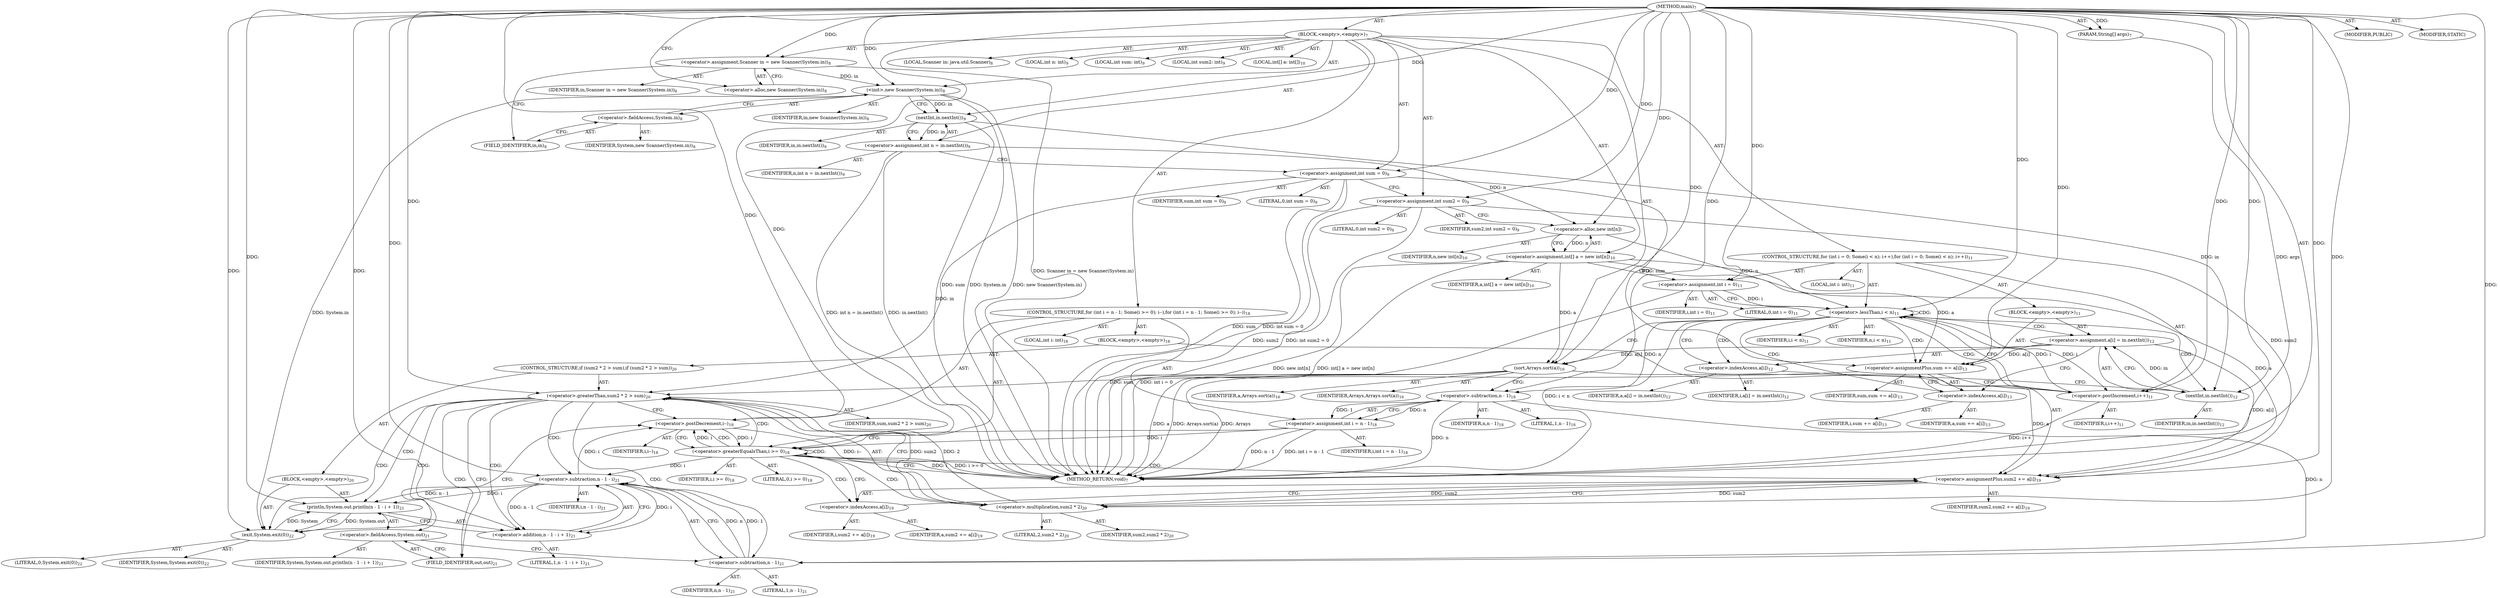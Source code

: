 digraph "main" {  
"19" [label = <(METHOD,main)<SUB>7</SUB>> ]
"20" [label = <(PARAM,String[] args)<SUB>7</SUB>> ]
"21" [label = <(BLOCK,&lt;empty&gt;,&lt;empty&gt;)<SUB>7</SUB>> ]
"4" [label = <(LOCAL,Scanner in: java.util.Scanner)<SUB>8</SUB>> ]
"22" [label = <(&lt;operator&gt;.assignment,Scanner in = new Scanner(System.in))<SUB>8</SUB>> ]
"23" [label = <(IDENTIFIER,in,Scanner in = new Scanner(System.in))<SUB>8</SUB>> ]
"24" [label = <(&lt;operator&gt;.alloc,new Scanner(System.in))<SUB>8</SUB>> ]
"25" [label = <(&lt;init&gt;,new Scanner(System.in))<SUB>8</SUB>> ]
"3" [label = <(IDENTIFIER,in,new Scanner(System.in))<SUB>8</SUB>> ]
"26" [label = <(&lt;operator&gt;.fieldAccess,System.in)<SUB>8</SUB>> ]
"27" [label = <(IDENTIFIER,System,new Scanner(System.in))<SUB>8</SUB>> ]
"28" [label = <(FIELD_IDENTIFIER,in,in)<SUB>8</SUB>> ]
"29" [label = <(LOCAL,int n: int)<SUB>9</SUB>> ]
"30" [label = <(LOCAL,int sum: int)<SUB>9</SUB>> ]
"31" [label = <(LOCAL,int sum2: int)<SUB>9</SUB>> ]
"32" [label = <(&lt;operator&gt;.assignment,int n = in.nextInt())<SUB>9</SUB>> ]
"33" [label = <(IDENTIFIER,n,int n = in.nextInt())<SUB>9</SUB>> ]
"34" [label = <(nextInt,in.nextInt())<SUB>9</SUB>> ]
"35" [label = <(IDENTIFIER,in,in.nextInt())<SUB>9</SUB>> ]
"36" [label = <(&lt;operator&gt;.assignment,int sum = 0)<SUB>9</SUB>> ]
"37" [label = <(IDENTIFIER,sum,int sum = 0)<SUB>9</SUB>> ]
"38" [label = <(LITERAL,0,int sum = 0)<SUB>9</SUB>> ]
"39" [label = <(&lt;operator&gt;.assignment,int sum2 = 0)<SUB>9</SUB>> ]
"40" [label = <(IDENTIFIER,sum2,int sum2 = 0)<SUB>9</SUB>> ]
"41" [label = <(LITERAL,0,int sum2 = 0)<SUB>9</SUB>> ]
"42" [label = <(LOCAL,int[] a: int[])<SUB>10</SUB>> ]
"43" [label = <(&lt;operator&gt;.assignment,int[] a = new int[n])<SUB>10</SUB>> ]
"44" [label = <(IDENTIFIER,a,int[] a = new int[n])<SUB>10</SUB>> ]
"45" [label = <(&lt;operator&gt;.alloc,new int[n])> ]
"46" [label = <(IDENTIFIER,n,new int[n])<SUB>10</SUB>> ]
"47" [label = <(CONTROL_STRUCTURE,for (int i = 0; Some(i &lt; n); i++),for (int i = 0; Some(i &lt; n); i++))<SUB>11</SUB>> ]
"48" [label = <(LOCAL,int i: int)<SUB>11</SUB>> ]
"49" [label = <(&lt;operator&gt;.assignment,int i = 0)<SUB>11</SUB>> ]
"50" [label = <(IDENTIFIER,i,int i = 0)<SUB>11</SUB>> ]
"51" [label = <(LITERAL,0,int i = 0)<SUB>11</SUB>> ]
"52" [label = <(&lt;operator&gt;.lessThan,i &lt; n)<SUB>11</SUB>> ]
"53" [label = <(IDENTIFIER,i,i &lt; n)<SUB>11</SUB>> ]
"54" [label = <(IDENTIFIER,n,i &lt; n)<SUB>11</SUB>> ]
"55" [label = <(&lt;operator&gt;.postIncrement,i++)<SUB>11</SUB>> ]
"56" [label = <(IDENTIFIER,i,i++)<SUB>11</SUB>> ]
"57" [label = <(BLOCK,&lt;empty&gt;,&lt;empty&gt;)<SUB>11</SUB>> ]
"58" [label = <(&lt;operator&gt;.assignment,a[i] = in.nextInt())<SUB>12</SUB>> ]
"59" [label = <(&lt;operator&gt;.indexAccess,a[i])<SUB>12</SUB>> ]
"60" [label = <(IDENTIFIER,a,a[i] = in.nextInt())<SUB>12</SUB>> ]
"61" [label = <(IDENTIFIER,i,a[i] = in.nextInt())<SUB>12</SUB>> ]
"62" [label = <(nextInt,in.nextInt())<SUB>12</SUB>> ]
"63" [label = <(IDENTIFIER,in,in.nextInt())<SUB>12</SUB>> ]
"64" [label = <(&lt;operator&gt;.assignmentPlus,sum += a[i])<SUB>13</SUB>> ]
"65" [label = <(IDENTIFIER,sum,sum += a[i])<SUB>13</SUB>> ]
"66" [label = <(&lt;operator&gt;.indexAccess,a[i])<SUB>13</SUB>> ]
"67" [label = <(IDENTIFIER,a,sum += a[i])<SUB>13</SUB>> ]
"68" [label = <(IDENTIFIER,i,sum += a[i])<SUB>13</SUB>> ]
"69" [label = <(sort,Arrays.sort(a))<SUB>16</SUB>> ]
"70" [label = <(IDENTIFIER,Arrays,Arrays.sort(a))<SUB>16</SUB>> ]
"71" [label = <(IDENTIFIER,a,Arrays.sort(a))<SUB>16</SUB>> ]
"72" [label = <(CONTROL_STRUCTURE,for (int i = n - 1; Some(i &gt;= 0); i--),for (int i = n - 1; Some(i &gt;= 0); i--))<SUB>18</SUB>> ]
"73" [label = <(LOCAL,int i: int)<SUB>18</SUB>> ]
"74" [label = <(&lt;operator&gt;.assignment,int i = n - 1)<SUB>18</SUB>> ]
"75" [label = <(IDENTIFIER,i,int i = n - 1)<SUB>18</SUB>> ]
"76" [label = <(&lt;operator&gt;.subtraction,n - 1)<SUB>18</SUB>> ]
"77" [label = <(IDENTIFIER,n,n - 1)<SUB>18</SUB>> ]
"78" [label = <(LITERAL,1,n - 1)<SUB>18</SUB>> ]
"79" [label = <(&lt;operator&gt;.greaterEqualsThan,i &gt;= 0)<SUB>18</SUB>> ]
"80" [label = <(IDENTIFIER,i,i &gt;= 0)<SUB>18</SUB>> ]
"81" [label = <(LITERAL,0,i &gt;= 0)<SUB>18</SUB>> ]
"82" [label = <(&lt;operator&gt;.postDecrement,i--)<SUB>18</SUB>> ]
"83" [label = <(IDENTIFIER,i,i--)<SUB>18</SUB>> ]
"84" [label = <(BLOCK,&lt;empty&gt;,&lt;empty&gt;)<SUB>18</SUB>> ]
"85" [label = <(&lt;operator&gt;.assignmentPlus,sum2 += a[i])<SUB>19</SUB>> ]
"86" [label = <(IDENTIFIER,sum2,sum2 += a[i])<SUB>19</SUB>> ]
"87" [label = <(&lt;operator&gt;.indexAccess,a[i])<SUB>19</SUB>> ]
"88" [label = <(IDENTIFIER,a,sum2 += a[i])<SUB>19</SUB>> ]
"89" [label = <(IDENTIFIER,i,sum2 += a[i])<SUB>19</SUB>> ]
"90" [label = <(CONTROL_STRUCTURE,if (sum2 * 2 &gt; sum),if (sum2 * 2 &gt; sum))<SUB>20</SUB>> ]
"91" [label = <(&lt;operator&gt;.greaterThan,sum2 * 2 &gt; sum)<SUB>20</SUB>> ]
"92" [label = <(&lt;operator&gt;.multiplication,sum2 * 2)<SUB>20</SUB>> ]
"93" [label = <(IDENTIFIER,sum2,sum2 * 2)<SUB>20</SUB>> ]
"94" [label = <(LITERAL,2,sum2 * 2)<SUB>20</SUB>> ]
"95" [label = <(IDENTIFIER,sum,sum2 * 2 &gt; sum)<SUB>20</SUB>> ]
"96" [label = <(BLOCK,&lt;empty&gt;,&lt;empty&gt;)<SUB>20</SUB>> ]
"97" [label = <(println,System.out.println(n - 1 - i + 1))<SUB>21</SUB>> ]
"98" [label = <(&lt;operator&gt;.fieldAccess,System.out)<SUB>21</SUB>> ]
"99" [label = <(IDENTIFIER,System,System.out.println(n - 1 - i + 1))<SUB>21</SUB>> ]
"100" [label = <(FIELD_IDENTIFIER,out,out)<SUB>21</SUB>> ]
"101" [label = <(&lt;operator&gt;.addition,n - 1 - i + 1)<SUB>21</SUB>> ]
"102" [label = <(&lt;operator&gt;.subtraction,n - 1 - i)<SUB>21</SUB>> ]
"103" [label = <(&lt;operator&gt;.subtraction,n - 1)<SUB>21</SUB>> ]
"104" [label = <(IDENTIFIER,n,n - 1)<SUB>21</SUB>> ]
"105" [label = <(LITERAL,1,n - 1)<SUB>21</SUB>> ]
"106" [label = <(IDENTIFIER,i,n - 1 - i)<SUB>21</SUB>> ]
"107" [label = <(LITERAL,1,n - 1 - i + 1)<SUB>21</SUB>> ]
"108" [label = <(exit,System.exit(0))<SUB>22</SUB>> ]
"109" [label = <(IDENTIFIER,System,System.exit(0))<SUB>22</SUB>> ]
"110" [label = <(LITERAL,0,System.exit(0))<SUB>22</SUB>> ]
"111" [label = <(MODIFIER,PUBLIC)> ]
"112" [label = <(MODIFIER,STATIC)> ]
"113" [label = <(METHOD_RETURN,void)<SUB>7</SUB>> ]
  "19" -> "20"  [ label = "AST: "] 
  "19" -> "21"  [ label = "AST: "] 
  "19" -> "111"  [ label = "AST: "] 
  "19" -> "112"  [ label = "AST: "] 
  "19" -> "113"  [ label = "AST: "] 
  "21" -> "4"  [ label = "AST: "] 
  "21" -> "22"  [ label = "AST: "] 
  "21" -> "25"  [ label = "AST: "] 
  "21" -> "29"  [ label = "AST: "] 
  "21" -> "30"  [ label = "AST: "] 
  "21" -> "31"  [ label = "AST: "] 
  "21" -> "32"  [ label = "AST: "] 
  "21" -> "36"  [ label = "AST: "] 
  "21" -> "39"  [ label = "AST: "] 
  "21" -> "42"  [ label = "AST: "] 
  "21" -> "43"  [ label = "AST: "] 
  "21" -> "47"  [ label = "AST: "] 
  "21" -> "69"  [ label = "AST: "] 
  "21" -> "72"  [ label = "AST: "] 
  "22" -> "23"  [ label = "AST: "] 
  "22" -> "24"  [ label = "AST: "] 
  "25" -> "3"  [ label = "AST: "] 
  "25" -> "26"  [ label = "AST: "] 
  "26" -> "27"  [ label = "AST: "] 
  "26" -> "28"  [ label = "AST: "] 
  "32" -> "33"  [ label = "AST: "] 
  "32" -> "34"  [ label = "AST: "] 
  "34" -> "35"  [ label = "AST: "] 
  "36" -> "37"  [ label = "AST: "] 
  "36" -> "38"  [ label = "AST: "] 
  "39" -> "40"  [ label = "AST: "] 
  "39" -> "41"  [ label = "AST: "] 
  "43" -> "44"  [ label = "AST: "] 
  "43" -> "45"  [ label = "AST: "] 
  "45" -> "46"  [ label = "AST: "] 
  "47" -> "48"  [ label = "AST: "] 
  "47" -> "49"  [ label = "AST: "] 
  "47" -> "52"  [ label = "AST: "] 
  "47" -> "55"  [ label = "AST: "] 
  "47" -> "57"  [ label = "AST: "] 
  "49" -> "50"  [ label = "AST: "] 
  "49" -> "51"  [ label = "AST: "] 
  "52" -> "53"  [ label = "AST: "] 
  "52" -> "54"  [ label = "AST: "] 
  "55" -> "56"  [ label = "AST: "] 
  "57" -> "58"  [ label = "AST: "] 
  "57" -> "64"  [ label = "AST: "] 
  "58" -> "59"  [ label = "AST: "] 
  "58" -> "62"  [ label = "AST: "] 
  "59" -> "60"  [ label = "AST: "] 
  "59" -> "61"  [ label = "AST: "] 
  "62" -> "63"  [ label = "AST: "] 
  "64" -> "65"  [ label = "AST: "] 
  "64" -> "66"  [ label = "AST: "] 
  "66" -> "67"  [ label = "AST: "] 
  "66" -> "68"  [ label = "AST: "] 
  "69" -> "70"  [ label = "AST: "] 
  "69" -> "71"  [ label = "AST: "] 
  "72" -> "73"  [ label = "AST: "] 
  "72" -> "74"  [ label = "AST: "] 
  "72" -> "79"  [ label = "AST: "] 
  "72" -> "82"  [ label = "AST: "] 
  "72" -> "84"  [ label = "AST: "] 
  "74" -> "75"  [ label = "AST: "] 
  "74" -> "76"  [ label = "AST: "] 
  "76" -> "77"  [ label = "AST: "] 
  "76" -> "78"  [ label = "AST: "] 
  "79" -> "80"  [ label = "AST: "] 
  "79" -> "81"  [ label = "AST: "] 
  "82" -> "83"  [ label = "AST: "] 
  "84" -> "85"  [ label = "AST: "] 
  "84" -> "90"  [ label = "AST: "] 
  "85" -> "86"  [ label = "AST: "] 
  "85" -> "87"  [ label = "AST: "] 
  "87" -> "88"  [ label = "AST: "] 
  "87" -> "89"  [ label = "AST: "] 
  "90" -> "91"  [ label = "AST: "] 
  "90" -> "96"  [ label = "AST: "] 
  "91" -> "92"  [ label = "AST: "] 
  "91" -> "95"  [ label = "AST: "] 
  "92" -> "93"  [ label = "AST: "] 
  "92" -> "94"  [ label = "AST: "] 
  "96" -> "97"  [ label = "AST: "] 
  "96" -> "108"  [ label = "AST: "] 
  "97" -> "98"  [ label = "AST: "] 
  "97" -> "101"  [ label = "AST: "] 
  "98" -> "99"  [ label = "AST: "] 
  "98" -> "100"  [ label = "AST: "] 
  "101" -> "102"  [ label = "AST: "] 
  "101" -> "107"  [ label = "AST: "] 
  "102" -> "103"  [ label = "AST: "] 
  "102" -> "106"  [ label = "AST: "] 
  "103" -> "104"  [ label = "AST: "] 
  "103" -> "105"  [ label = "AST: "] 
  "108" -> "109"  [ label = "AST: "] 
  "108" -> "110"  [ label = "AST: "] 
  "22" -> "28"  [ label = "CFG: "] 
  "25" -> "34"  [ label = "CFG: "] 
  "32" -> "36"  [ label = "CFG: "] 
  "36" -> "39"  [ label = "CFG: "] 
  "39" -> "45"  [ label = "CFG: "] 
  "43" -> "49"  [ label = "CFG: "] 
  "69" -> "76"  [ label = "CFG: "] 
  "24" -> "22"  [ label = "CFG: "] 
  "26" -> "25"  [ label = "CFG: "] 
  "34" -> "32"  [ label = "CFG: "] 
  "45" -> "43"  [ label = "CFG: "] 
  "49" -> "52"  [ label = "CFG: "] 
  "52" -> "59"  [ label = "CFG: "] 
  "52" -> "69"  [ label = "CFG: "] 
  "55" -> "52"  [ label = "CFG: "] 
  "74" -> "79"  [ label = "CFG: "] 
  "79" -> "113"  [ label = "CFG: "] 
  "79" -> "87"  [ label = "CFG: "] 
  "82" -> "79"  [ label = "CFG: "] 
  "28" -> "26"  [ label = "CFG: "] 
  "58" -> "66"  [ label = "CFG: "] 
  "64" -> "55"  [ label = "CFG: "] 
  "76" -> "74"  [ label = "CFG: "] 
  "85" -> "92"  [ label = "CFG: "] 
  "59" -> "62"  [ label = "CFG: "] 
  "62" -> "58"  [ label = "CFG: "] 
  "66" -> "64"  [ label = "CFG: "] 
  "87" -> "85"  [ label = "CFG: "] 
  "91" -> "100"  [ label = "CFG: "] 
  "91" -> "82"  [ label = "CFG: "] 
  "92" -> "91"  [ label = "CFG: "] 
  "97" -> "108"  [ label = "CFG: "] 
  "108" -> "82"  [ label = "CFG: "] 
  "98" -> "103"  [ label = "CFG: "] 
  "101" -> "97"  [ label = "CFG: "] 
  "100" -> "98"  [ label = "CFG: "] 
  "102" -> "101"  [ label = "CFG: "] 
  "103" -> "102"  [ label = "CFG: "] 
  "19" -> "24"  [ label = "CFG: "] 
  "20" -> "113"  [ label = "DDG: args"] 
  "22" -> "113"  [ label = "DDG: Scanner in = new Scanner(System.in)"] 
  "25" -> "113"  [ label = "DDG: System.in"] 
  "25" -> "113"  [ label = "DDG: new Scanner(System.in)"] 
  "34" -> "113"  [ label = "DDG: in"] 
  "32" -> "113"  [ label = "DDG: in.nextInt()"] 
  "32" -> "113"  [ label = "DDG: int n = in.nextInt()"] 
  "36" -> "113"  [ label = "DDG: sum"] 
  "36" -> "113"  [ label = "DDG: int sum = 0"] 
  "39" -> "113"  [ label = "DDG: sum2"] 
  "39" -> "113"  [ label = "DDG: int sum2 = 0"] 
  "43" -> "113"  [ label = "DDG: new int[n]"] 
  "43" -> "113"  [ label = "DDG: int[] a = new int[n]"] 
  "49" -> "113"  [ label = "DDG: int i = 0"] 
  "52" -> "113"  [ label = "DDG: i &lt; n"] 
  "69" -> "113"  [ label = "DDG: a"] 
  "69" -> "113"  [ label = "DDG: Arrays.sort(a)"] 
  "76" -> "113"  [ label = "DDG: n"] 
  "74" -> "113"  [ label = "DDG: n - 1"] 
  "74" -> "113"  [ label = "DDG: int i = n - 1"] 
  "79" -> "113"  [ label = "DDG: i"] 
  "79" -> "113"  [ label = "DDG: i &gt;= 0"] 
  "82" -> "113"  [ label = "DDG: i--"] 
  "55" -> "113"  [ label = "DDG: i++"] 
  "69" -> "113"  [ label = "DDG: Arrays"] 
  "19" -> "20"  [ label = "DDG: "] 
  "19" -> "22"  [ label = "DDG: "] 
  "34" -> "32"  [ label = "DDG: in"] 
  "19" -> "36"  [ label = "DDG: "] 
  "19" -> "39"  [ label = "DDG: "] 
  "45" -> "43"  [ label = "DDG: n"] 
  "22" -> "25"  [ label = "DDG: in"] 
  "19" -> "25"  [ label = "DDG: "] 
  "19" -> "49"  [ label = "DDG: "] 
  "19" -> "69"  [ label = "DDG: "] 
  "43" -> "69"  [ label = "DDG: a"] 
  "58" -> "69"  [ label = "DDG: a[i]"] 
  "76" -> "74"  [ label = "DDG: n"] 
  "76" -> "74"  [ label = "DDG: 1"] 
  "25" -> "34"  [ label = "DDG: in"] 
  "19" -> "34"  [ label = "DDG: "] 
  "32" -> "45"  [ label = "DDG: n"] 
  "19" -> "45"  [ label = "DDG: "] 
  "49" -> "52"  [ label = "DDG: i"] 
  "55" -> "52"  [ label = "DDG: i"] 
  "19" -> "52"  [ label = "DDG: "] 
  "45" -> "52"  [ label = "DDG: n"] 
  "52" -> "55"  [ label = "DDG: i"] 
  "19" -> "55"  [ label = "DDG: "] 
  "62" -> "58"  [ label = "DDG: in"] 
  "43" -> "64"  [ label = "DDG: a"] 
  "58" -> "64"  [ label = "DDG: a[i]"] 
  "74" -> "79"  [ label = "DDG: i"] 
  "82" -> "79"  [ label = "DDG: i"] 
  "19" -> "79"  [ label = "DDG: "] 
  "79" -> "82"  [ label = "DDG: i"] 
  "102" -> "82"  [ label = "DDG: i"] 
  "19" -> "82"  [ label = "DDG: "] 
  "69" -> "85"  [ label = "DDG: a"] 
  "43" -> "85"  [ label = "DDG: a"] 
  "58" -> "85"  [ label = "DDG: a[i]"] 
  "36" -> "64"  [ label = "DDG: sum"] 
  "19" -> "64"  [ label = "DDG: "] 
  "52" -> "76"  [ label = "DDG: n"] 
  "19" -> "76"  [ label = "DDG: "] 
  "39" -> "85"  [ label = "DDG: sum2"] 
  "92" -> "85"  [ label = "DDG: sum2"] 
  "19" -> "85"  [ label = "DDG: "] 
  "34" -> "62"  [ label = "DDG: in"] 
  "19" -> "62"  [ label = "DDG: "] 
  "92" -> "91"  [ label = "DDG: sum2"] 
  "92" -> "91"  [ label = "DDG: 2"] 
  "36" -> "91"  [ label = "DDG: sum"] 
  "64" -> "91"  [ label = "DDG: sum"] 
  "19" -> "91"  [ label = "DDG: "] 
  "85" -> "92"  [ label = "DDG: sum2"] 
  "19" -> "92"  [ label = "DDG: "] 
  "108" -> "97"  [ label = "DDG: System"] 
  "102" -> "97"  [ label = "DDG: n - 1"] 
  "102" -> "97"  [ label = "DDG: i"] 
  "19" -> "97"  [ label = "DDG: "] 
  "25" -> "108"  [ label = "DDG: System.in"] 
  "97" -> "108"  [ label = "DDG: System.out"] 
  "19" -> "108"  [ label = "DDG: "] 
  "102" -> "101"  [ label = "DDG: n - 1"] 
  "102" -> "101"  [ label = "DDG: i"] 
  "19" -> "101"  [ label = "DDG: "] 
  "103" -> "102"  [ label = "DDG: n"] 
  "103" -> "102"  [ label = "DDG: 1"] 
  "79" -> "102"  [ label = "DDG: i"] 
  "19" -> "102"  [ label = "DDG: "] 
  "76" -> "103"  [ label = "DDG: n"] 
  "19" -> "103"  [ label = "DDG: "] 
  "52" -> "58"  [ label = "CDG: "] 
  "52" -> "64"  [ label = "CDG: "] 
  "52" -> "66"  [ label = "CDG: "] 
  "52" -> "52"  [ label = "CDG: "] 
  "52" -> "59"  [ label = "CDG: "] 
  "52" -> "55"  [ label = "CDG: "] 
  "52" -> "62"  [ label = "CDG: "] 
  "79" -> "85"  [ label = "CDG: "] 
  "79" -> "92"  [ label = "CDG: "] 
  "79" -> "87"  [ label = "CDG: "] 
  "79" -> "91"  [ label = "CDG: "] 
  "79" -> "82"  [ label = "CDG: "] 
  "79" -> "79"  [ label = "CDG: "] 
  "91" -> "98"  [ label = "CDG: "] 
  "91" -> "100"  [ label = "CDG: "] 
  "91" -> "102"  [ label = "CDG: "] 
  "91" -> "103"  [ label = "CDG: "] 
  "91" -> "97"  [ label = "CDG: "] 
  "91" -> "101"  [ label = "CDG: "] 
  "91" -> "108"  [ label = "CDG: "] 
}
